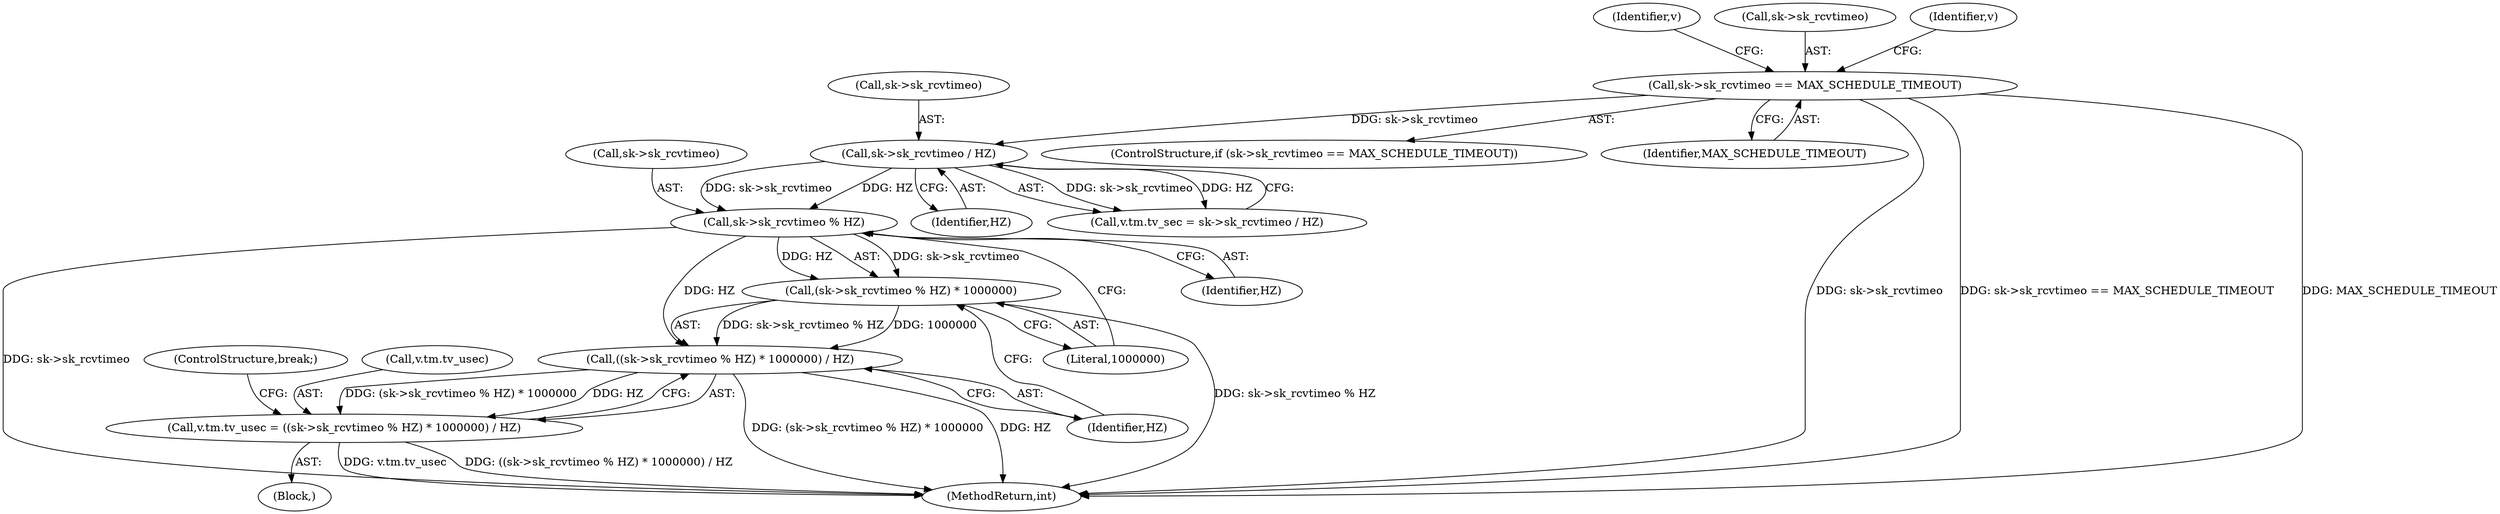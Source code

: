 digraph "0_linux_82981930125abfd39d7c8378a9cfdf5e1be2002b@pointer" {
"1000466" [label="(Call,sk->sk_rcvtimeo % HZ)"];
"1000453" [label="(Call,sk->sk_rcvtimeo / HZ)"];
"1000425" [label="(Call,sk->sk_rcvtimeo == MAX_SCHEDULE_TIMEOUT)"];
"1000465" [label="(Call,(sk->sk_rcvtimeo % HZ) * 1000000)"];
"1000464" [label="(Call,((sk->sk_rcvtimeo % HZ) * 1000000) / HZ)"];
"1000458" [label="(Call,v.tm.tv_usec = ((sk->sk_rcvtimeo % HZ) * 1000000) / HZ)"];
"1000454" [label="(Call,sk->sk_rcvtimeo)"];
"1000470" [label="(Identifier,HZ)"];
"1000459" [label="(Call,v.tm.tv_usec)"];
"1000457" [label="(Identifier,HZ)"];
"1000424" [label="(ControlStructure,if (sk->sk_rcvtimeo == MAX_SCHEDULE_TIMEOUT))"];
"1000425" [label="(Call,sk->sk_rcvtimeo == MAX_SCHEDULE_TIMEOUT)"];
"1000465" [label="(Call,(sk->sk_rcvtimeo % HZ) * 1000000)"];
"1000447" [label="(Call,v.tm.tv_sec = sk->sk_rcvtimeo / HZ)"];
"1000450" [label="(Identifier,v)"];
"1000473" [label="(ControlStructure,break;)"];
"1000458" [label="(Call,v.tm.tv_usec = ((sk->sk_rcvtimeo % HZ) * 1000000) / HZ)"];
"1000464" [label="(Call,((sk->sk_rcvtimeo % HZ) * 1000000) / HZ)"];
"1000472" [label="(Identifier,HZ)"];
"1000471" [label="(Literal,1000000)"];
"1000426" [label="(Call,sk->sk_rcvtimeo)"];
"1000466" [label="(Call,sk->sk_rcvtimeo % HZ)"];
"1000429" [label="(Identifier,MAX_SCHEDULE_TIMEOUT)"];
"1000467" [label="(Call,sk->sk_rcvtimeo)"];
"1000453" [label="(Call,sk->sk_rcvtimeo / HZ)"];
"1000446" [label="(Block,)"];
"1000434" [label="(Identifier,v)"];
"1000744" [label="(MethodReturn,int)"];
"1000466" -> "1000465"  [label="AST: "];
"1000466" -> "1000470"  [label="CFG: "];
"1000467" -> "1000466"  [label="AST: "];
"1000470" -> "1000466"  [label="AST: "];
"1000471" -> "1000466"  [label="CFG: "];
"1000466" -> "1000744"  [label="DDG: sk->sk_rcvtimeo"];
"1000466" -> "1000465"  [label="DDG: sk->sk_rcvtimeo"];
"1000466" -> "1000465"  [label="DDG: HZ"];
"1000453" -> "1000466"  [label="DDG: sk->sk_rcvtimeo"];
"1000453" -> "1000466"  [label="DDG: HZ"];
"1000466" -> "1000464"  [label="DDG: HZ"];
"1000453" -> "1000447"  [label="AST: "];
"1000453" -> "1000457"  [label="CFG: "];
"1000454" -> "1000453"  [label="AST: "];
"1000457" -> "1000453"  [label="AST: "];
"1000447" -> "1000453"  [label="CFG: "];
"1000453" -> "1000447"  [label="DDG: sk->sk_rcvtimeo"];
"1000453" -> "1000447"  [label="DDG: HZ"];
"1000425" -> "1000453"  [label="DDG: sk->sk_rcvtimeo"];
"1000425" -> "1000424"  [label="AST: "];
"1000425" -> "1000429"  [label="CFG: "];
"1000426" -> "1000425"  [label="AST: "];
"1000429" -> "1000425"  [label="AST: "];
"1000434" -> "1000425"  [label="CFG: "];
"1000450" -> "1000425"  [label="CFG: "];
"1000425" -> "1000744"  [label="DDG: sk->sk_rcvtimeo"];
"1000425" -> "1000744"  [label="DDG: sk->sk_rcvtimeo == MAX_SCHEDULE_TIMEOUT"];
"1000425" -> "1000744"  [label="DDG: MAX_SCHEDULE_TIMEOUT"];
"1000465" -> "1000464"  [label="AST: "];
"1000465" -> "1000471"  [label="CFG: "];
"1000471" -> "1000465"  [label="AST: "];
"1000472" -> "1000465"  [label="CFG: "];
"1000465" -> "1000744"  [label="DDG: sk->sk_rcvtimeo % HZ"];
"1000465" -> "1000464"  [label="DDG: sk->sk_rcvtimeo % HZ"];
"1000465" -> "1000464"  [label="DDG: 1000000"];
"1000464" -> "1000458"  [label="AST: "];
"1000464" -> "1000472"  [label="CFG: "];
"1000472" -> "1000464"  [label="AST: "];
"1000458" -> "1000464"  [label="CFG: "];
"1000464" -> "1000744"  [label="DDG: (sk->sk_rcvtimeo % HZ) * 1000000"];
"1000464" -> "1000744"  [label="DDG: HZ"];
"1000464" -> "1000458"  [label="DDG: (sk->sk_rcvtimeo % HZ) * 1000000"];
"1000464" -> "1000458"  [label="DDG: HZ"];
"1000458" -> "1000446"  [label="AST: "];
"1000459" -> "1000458"  [label="AST: "];
"1000473" -> "1000458"  [label="CFG: "];
"1000458" -> "1000744"  [label="DDG: v.tm.tv_usec"];
"1000458" -> "1000744"  [label="DDG: ((sk->sk_rcvtimeo % HZ) * 1000000) / HZ"];
}

